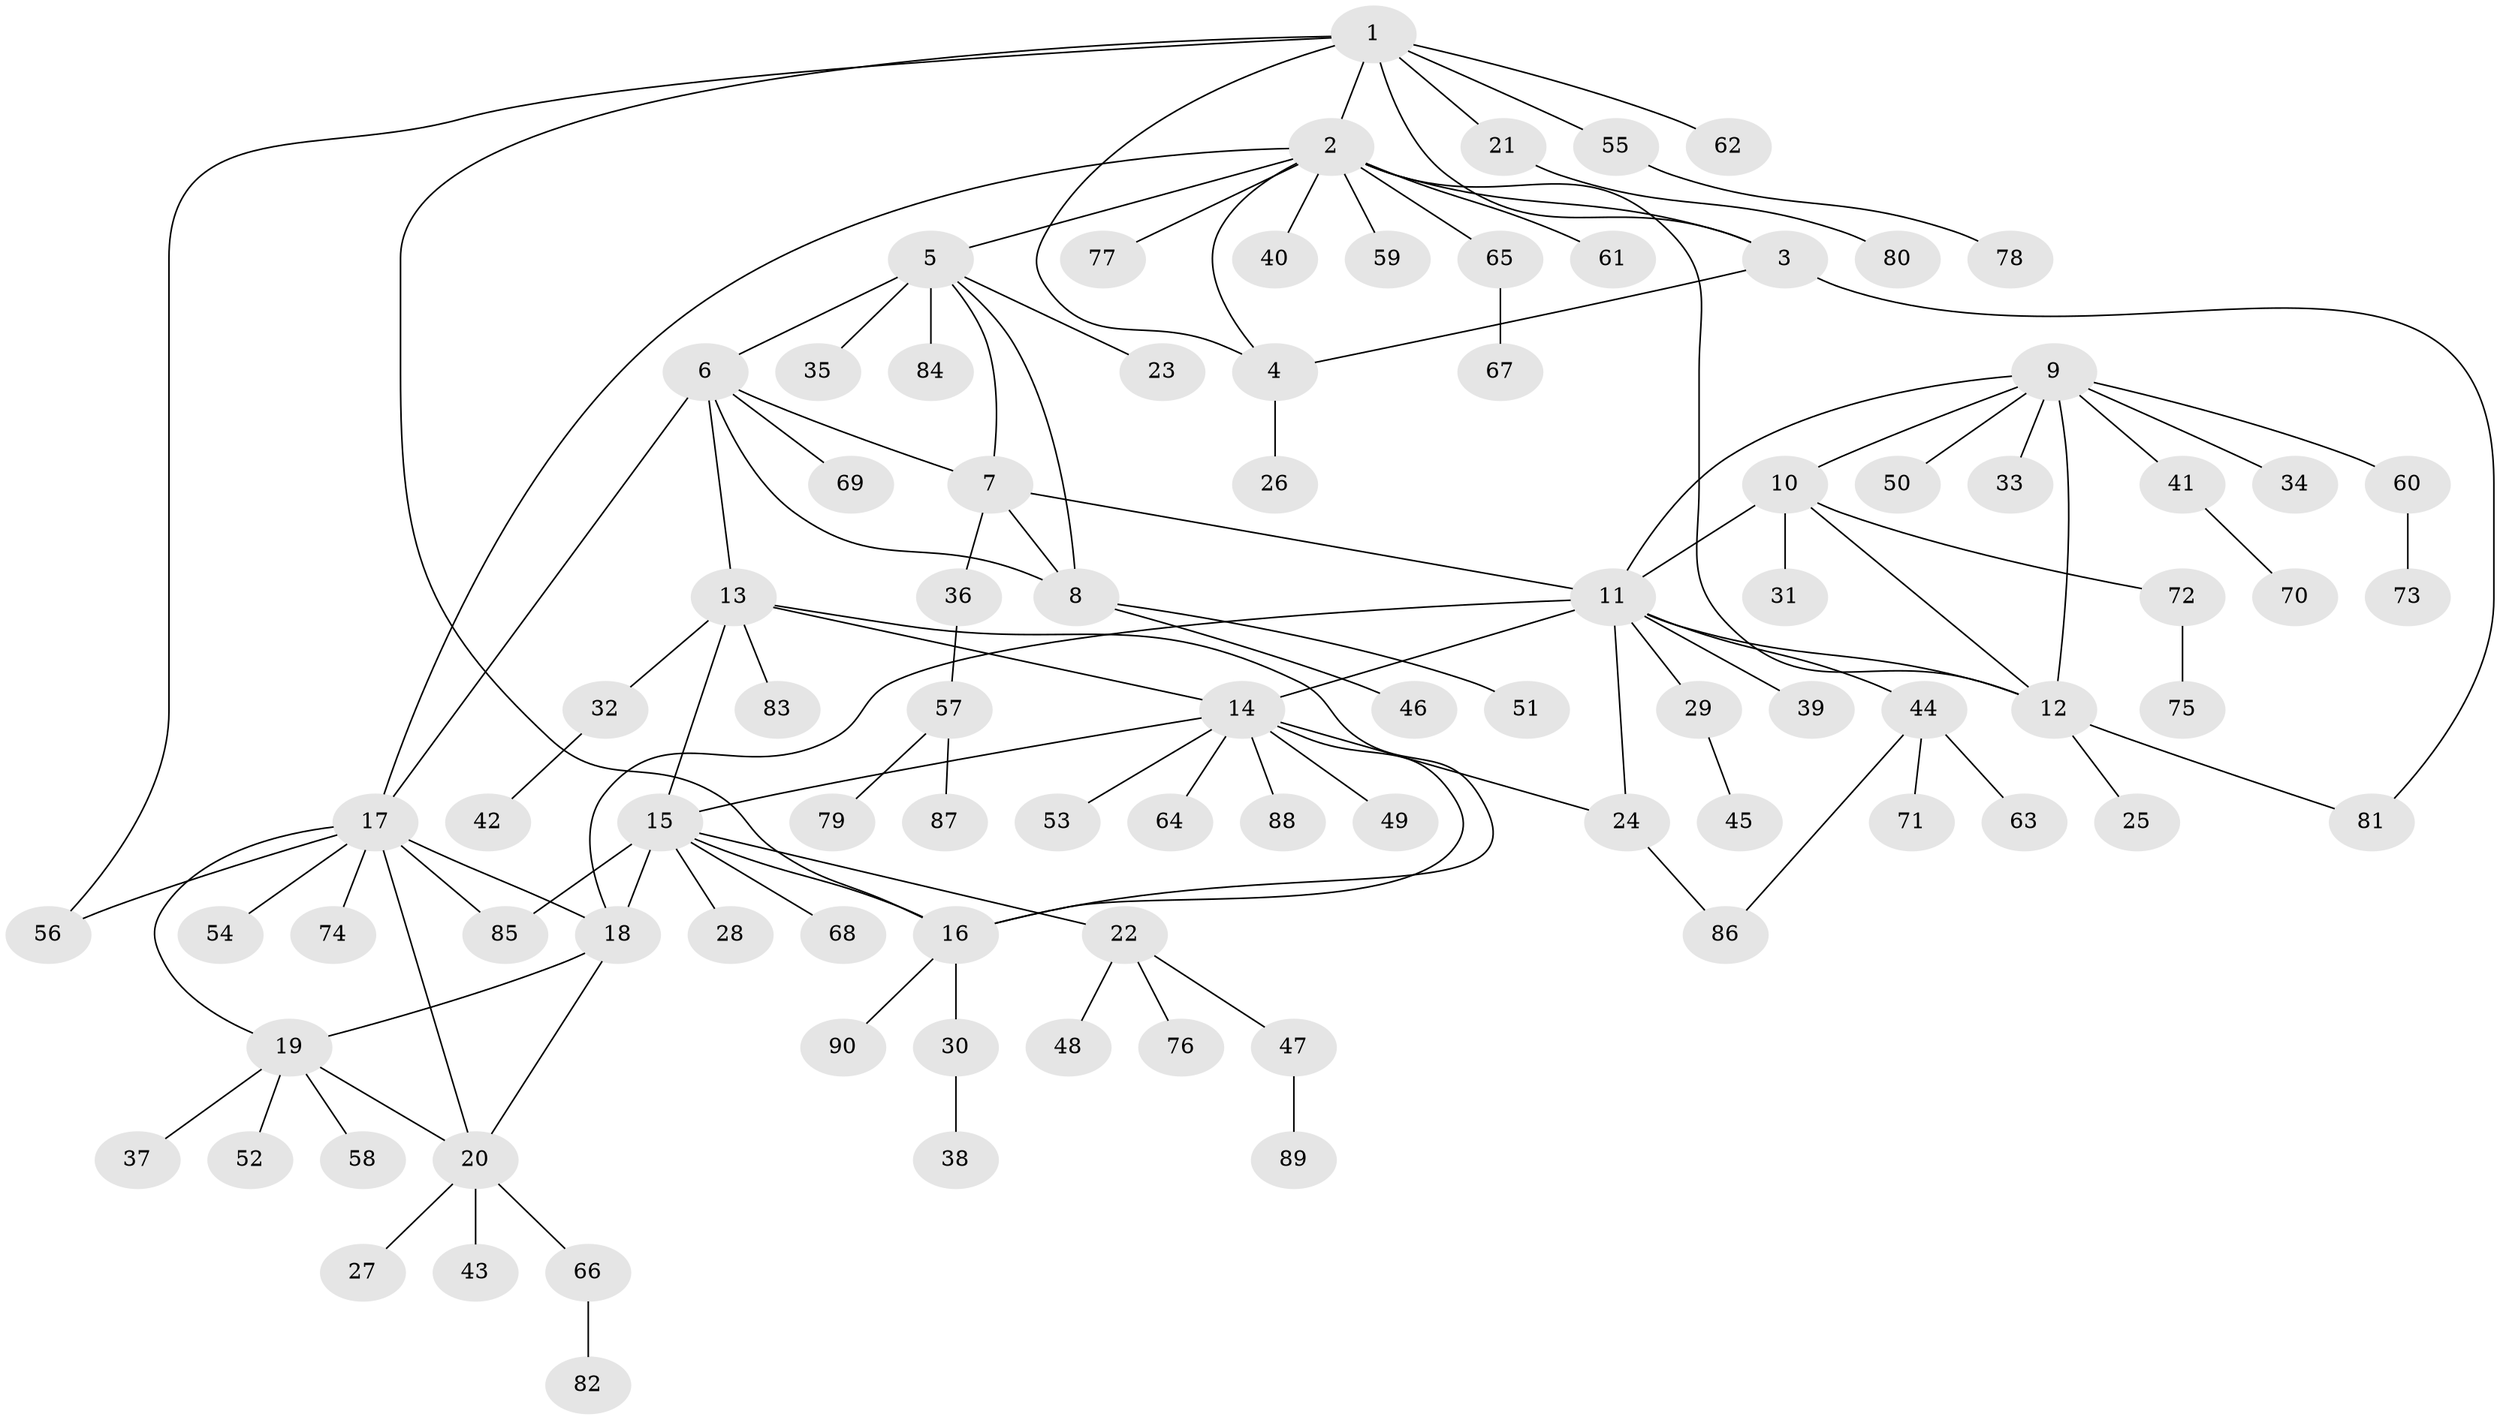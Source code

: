 // coarse degree distribution, {8: 0.03076923076923077, 10: 0.03076923076923077, 4: 0.03076923076923077, 7: 0.03076923076923077, 6: 0.06153846153846154, 9: 0.015384615384615385, 5: 0.046153846153846156, 1: 0.6461538461538462, 3: 0.03076923076923077, 2: 0.07692307692307693}
// Generated by graph-tools (version 1.1) at 2025/24/03/03/25 07:24:16]
// undirected, 90 vertices, 115 edges
graph export_dot {
graph [start="1"]
  node [color=gray90,style=filled];
  1;
  2;
  3;
  4;
  5;
  6;
  7;
  8;
  9;
  10;
  11;
  12;
  13;
  14;
  15;
  16;
  17;
  18;
  19;
  20;
  21;
  22;
  23;
  24;
  25;
  26;
  27;
  28;
  29;
  30;
  31;
  32;
  33;
  34;
  35;
  36;
  37;
  38;
  39;
  40;
  41;
  42;
  43;
  44;
  45;
  46;
  47;
  48;
  49;
  50;
  51;
  52;
  53;
  54;
  55;
  56;
  57;
  58;
  59;
  60;
  61;
  62;
  63;
  64;
  65;
  66;
  67;
  68;
  69;
  70;
  71;
  72;
  73;
  74;
  75;
  76;
  77;
  78;
  79;
  80;
  81;
  82;
  83;
  84;
  85;
  86;
  87;
  88;
  89;
  90;
  1 -- 2;
  1 -- 3;
  1 -- 4;
  1 -- 16;
  1 -- 21;
  1 -- 55;
  1 -- 56;
  1 -- 62;
  2 -- 3;
  2 -- 4;
  2 -- 5;
  2 -- 12;
  2 -- 17;
  2 -- 40;
  2 -- 59;
  2 -- 61;
  2 -- 65;
  2 -- 77;
  3 -- 4;
  3 -- 81;
  4 -- 26;
  5 -- 6;
  5 -- 7;
  5 -- 8;
  5 -- 23;
  5 -- 35;
  5 -- 84;
  6 -- 7;
  6 -- 8;
  6 -- 13;
  6 -- 17;
  6 -- 69;
  7 -- 8;
  7 -- 11;
  7 -- 36;
  8 -- 46;
  8 -- 51;
  9 -- 10;
  9 -- 11;
  9 -- 12;
  9 -- 33;
  9 -- 34;
  9 -- 41;
  9 -- 50;
  9 -- 60;
  10 -- 11;
  10 -- 12;
  10 -- 31;
  10 -- 72;
  11 -- 12;
  11 -- 14;
  11 -- 18;
  11 -- 24;
  11 -- 29;
  11 -- 39;
  11 -- 44;
  12 -- 25;
  12 -- 81;
  13 -- 14;
  13 -- 15;
  13 -- 16;
  13 -- 32;
  13 -- 83;
  14 -- 15;
  14 -- 16;
  14 -- 24;
  14 -- 49;
  14 -- 53;
  14 -- 64;
  14 -- 88;
  15 -- 16;
  15 -- 18;
  15 -- 22;
  15 -- 28;
  15 -- 68;
  15 -- 85;
  16 -- 30;
  16 -- 90;
  17 -- 18;
  17 -- 19;
  17 -- 20;
  17 -- 54;
  17 -- 56;
  17 -- 74;
  17 -- 85;
  18 -- 19;
  18 -- 20;
  19 -- 20;
  19 -- 37;
  19 -- 52;
  19 -- 58;
  20 -- 27;
  20 -- 43;
  20 -- 66;
  21 -- 80;
  22 -- 47;
  22 -- 48;
  22 -- 76;
  24 -- 86;
  29 -- 45;
  30 -- 38;
  32 -- 42;
  36 -- 57;
  41 -- 70;
  44 -- 63;
  44 -- 71;
  44 -- 86;
  47 -- 89;
  55 -- 78;
  57 -- 79;
  57 -- 87;
  60 -- 73;
  65 -- 67;
  66 -- 82;
  72 -- 75;
}
